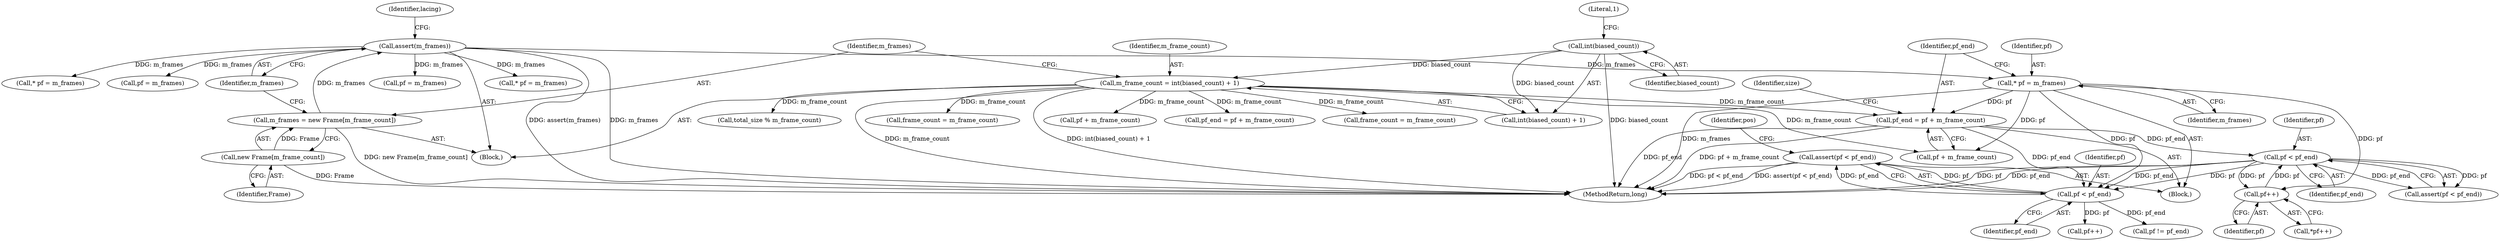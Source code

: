 digraph "0_Android_cc274e2abe8b2a6698a5c47d8aa4bb45f1f9538d_33@API" {
"1000443" [label="(Call,assert(pf < pf_end))"];
"1000444" [label="(Call,pf < pf_end)"];
"1000425" [label="(Call,pf < pf_end)"];
"1000422" [label="(Call,pf++)"];
"1000363" [label="(Call,* pf = m_frames)"];
"1000355" [label="(Call,assert(m_frames))"];
"1000351" [label="(Call,m_frames = new Frame[m_frame_count])"];
"1000353" [label="(Call,new Frame[m_frame_count])"];
"1000366" [label="(Call,pf_end = pf + m_frame_count)"];
"1000345" [label="(Call,m_frame_count = int(biased_count) + 1)"];
"1000348" [label="(Call,int(biased_count))"];
"1000550" [label="(Call,total_size % m_frame_count)"];
"1000346" [label="(Identifier,m_frame_count)"];
"1000345" [label="(Call,m_frame_count = int(biased_count) + 1)"];
"1000445" [label="(Identifier,pf)"];
"1000122" [label="(Block,)"];
"1000630" [label="(Call,frame_count = m_frame_count)"];
"1000373" [label="(Identifier,size)"];
"1000355" [label="(Call,assert(m_frames))"];
"1000500" [label="(Call,pf = m_frames)"];
"1000347" [label="(Call,int(biased_count) + 1)"];
"1000446" [label="(Identifier,pf_end)"];
"1000363" [label="(Call,* pf = m_frames)"];
"1000444" [label="(Call,pf < pf_end)"];
"1000365" [label="(Identifier,m_frames)"];
"1000456" [label="(Call,pf++)"];
"1000569" [label="(Call,* pf = m_frames)"];
"1000361" [label="(Block,)"];
"1000426" [label="(Identifier,pf)"];
"1000672" [label="(Call,* pf = m_frames)"];
"1000354" [label="(Identifier,Frame)"];
"1000427" [label="(Identifier,pf_end)"];
"1000364" [label="(Identifier,pf)"];
"1000425" [label="(Call,pf < pf_end)"];
"1000348" [label="(Call,int(biased_count))"];
"1000677" [label="(Call,pf + m_frame_count)"];
"1000352" [label="(Identifier,m_frames)"];
"1000904" [label="(Call,pf = m_frames)"];
"1000366" [label="(Call,pf_end = pf + m_frame_count)"];
"1000459" [label="(Call,pf != pf_end)"];
"1000368" [label="(Call,pf + m_frame_count)"];
"1000449" [label="(Identifier,pos)"];
"1000351" [label="(Call,m_frames = new Frame[m_frame_count])"];
"1000423" [label="(Identifier,pf)"];
"1000350" [label="(Literal,1)"];
"1000359" [label="(Identifier,lacing)"];
"1000353" [label="(Call,new Frame[m_frame_count])"];
"1000942" [label="(MethodReturn,long)"];
"1000422" [label="(Call,pf++)"];
"1000421" [label="(Call,*pf++)"];
"1000367" [label="(Identifier,pf_end)"];
"1000356" [label="(Identifier,m_frames)"];
"1000675" [label="(Call,pf_end = pf + m_frame_count)"];
"1000376" [label="(Call,frame_count = m_frame_count)"];
"1000443" [label="(Call,assert(pf < pf_end))"];
"1000424" [label="(Call,assert(pf < pf_end))"];
"1000349" [label="(Identifier,biased_count)"];
"1000443" -> "1000361"  [label="AST: "];
"1000443" -> "1000444"  [label="CFG: "];
"1000444" -> "1000443"  [label="AST: "];
"1000449" -> "1000443"  [label="CFG: "];
"1000443" -> "1000942"  [label="DDG: assert(pf < pf_end)"];
"1000443" -> "1000942"  [label="DDG: pf < pf_end"];
"1000444" -> "1000443"  [label="DDG: pf"];
"1000444" -> "1000443"  [label="DDG: pf_end"];
"1000444" -> "1000446"  [label="CFG: "];
"1000445" -> "1000444"  [label="AST: "];
"1000446" -> "1000444"  [label="AST: "];
"1000425" -> "1000444"  [label="DDG: pf"];
"1000425" -> "1000444"  [label="DDG: pf_end"];
"1000363" -> "1000444"  [label="DDG: pf"];
"1000366" -> "1000444"  [label="DDG: pf_end"];
"1000444" -> "1000456"  [label="DDG: pf"];
"1000444" -> "1000459"  [label="DDG: pf_end"];
"1000425" -> "1000424"  [label="AST: "];
"1000425" -> "1000427"  [label="CFG: "];
"1000426" -> "1000425"  [label="AST: "];
"1000427" -> "1000425"  [label="AST: "];
"1000424" -> "1000425"  [label="CFG: "];
"1000425" -> "1000942"  [label="DDG: pf_end"];
"1000425" -> "1000942"  [label="DDG: pf"];
"1000425" -> "1000422"  [label="DDG: pf"];
"1000425" -> "1000424"  [label="DDG: pf"];
"1000425" -> "1000424"  [label="DDG: pf_end"];
"1000422" -> "1000425"  [label="DDG: pf"];
"1000366" -> "1000425"  [label="DDG: pf_end"];
"1000422" -> "1000421"  [label="AST: "];
"1000422" -> "1000423"  [label="CFG: "];
"1000423" -> "1000422"  [label="AST: "];
"1000421" -> "1000422"  [label="CFG: "];
"1000363" -> "1000422"  [label="DDG: pf"];
"1000363" -> "1000361"  [label="AST: "];
"1000363" -> "1000365"  [label="CFG: "];
"1000364" -> "1000363"  [label="AST: "];
"1000365" -> "1000363"  [label="AST: "];
"1000367" -> "1000363"  [label="CFG: "];
"1000363" -> "1000942"  [label="DDG: m_frames"];
"1000355" -> "1000363"  [label="DDG: m_frames"];
"1000363" -> "1000366"  [label="DDG: pf"];
"1000363" -> "1000368"  [label="DDG: pf"];
"1000355" -> "1000122"  [label="AST: "];
"1000355" -> "1000356"  [label="CFG: "];
"1000356" -> "1000355"  [label="AST: "];
"1000359" -> "1000355"  [label="CFG: "];
"1000355" -> "1000942"  [label="DDG: m_frames"];
"1000355" -> "1000942"  [label="DDG: assert(m_frames)"];
"1000351" -> "1000355"  [label="DDG: m_frames"];
"1000355" -> "1000500"  [label="DDG: m_frames"];
"1000355" -> "1000569"  [label="DDG: m_frames"];
"1000355" -> "1000672"  [label="DDG: m_frames"];
"1000355" -> "1000904"  [label="DDG: m_frames"];
"1000351" -> "1000122"  [label="AST: "];
"1000351" -> "1000353"  [label="CFG: "];
"1000352" -> "1000351"  [label="AST: "];
"1000353" -> "1000351"  [label="AST: "];
"1000356" -> "1000351"  [label="CFG: "];
"1000351" -> "1000942"  [label="DDG: new Frame[m_frame_count]"];
"1000353" -> "1000351"  [label="DDG: Frame"];
"1000353" -> "1000354"  [label="CFG: "];
"1000354" -> "1000353"  [label="AST: "];
"1000353" -> "1000942"  [label="DDG: Frame"];
"1000366" -> "1000361"  [label="AST: "];
"1000366" -> "1000368"  [label="CFG: "];
"1000367" -> "1000366"  [label="AST: "];
"1000368" -> "1000366"  [label="AST: "];
"1000373" -> "1000366"  [label="CFG: "];
"1000366" -> "1000942"  [label="DDG: pf + m_frame_count"];
"1000366" -> "1000942"  [label="DDG: pf_end"];
"1000345" -> "1000366"  [label="DDG: m_frame_count"];
"1000345" -> "1000122"  [label="AST: "];
"1000345" -> "1000347"  [label="CFG: "];
"1000346" -> "1000345"  [label="AST: "];
"1000347" -> "1000345"  [label="AST: "];
"1000352" -> "1000345"  [label="CFG: "];
"1000345" -> "1000942"  [label="DDG: int(biased_count) + 1"];
"1000345" -> "1000942"  [label="DDG: m_frame_count"];
"1000348" -> "1000345"  [label="DDG: biased_count"];
"1000345" -> "1000368"  [label="DDG: m_frame_count"];
"1000345" -> "1000376"  [label="DDG: m_frame_count"];
"1000345" -> "1000550"  [label="DDG: m_frame_count"];
"1000345" -> "1000630"  [label="DDG: m_frame_count"];
"1000345" -> "1000675"  [label="DDG: m_frame_count"];
"1000345" -> "1000677"  [label="DDG: m_frame_count"];
"1000348" -> "1000347"  [label="AST: "];
"1000348" -> "1000349"  [label="CFG: "];
"1000349" -> "1000348"  [label="AST: "];
"1000350" -> "1000348"  [label="CFG: "];
"1000348" -> "1000942"  [label="DDG: biased_count"];
"1000348" -> "1000347"  [label="DDG: biased_count"];
}

